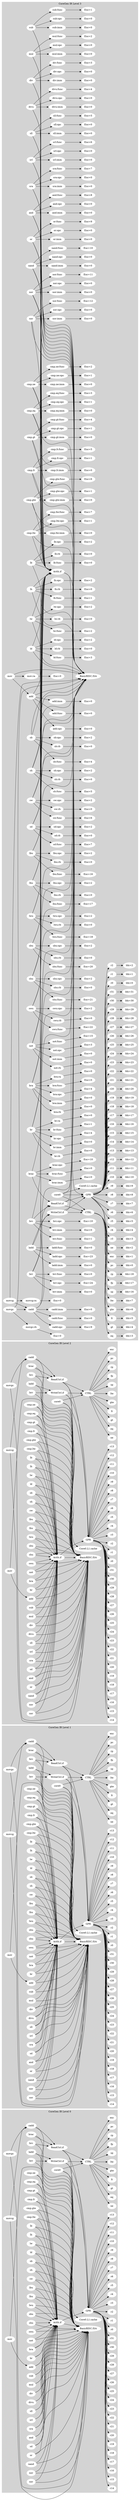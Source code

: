 #
# CoreGenBackend IR in DAG form
#
# Generate graph using " dot  -Tpng thisfile > thisfile.png"
#


digraph {
 rankdir=LR;
subgraph cluster_Level0 {
label="CoreGen IR Level 0";
style=filled;
color=lightgrey;
node [style=filled,color=white];
node00;
node00 [label="Core0.L1.cache"];
node01;
node01 [label="core0"];
node01-> node00;
node01-> node092;
node01-> node093;
node01-> node094;
node02;
node02 [label="add"];
node02-> node046;
node02-> node094;
node03;
node03 [label="sub"];
node03-> node046;
node03-> node094;
node04;
node04 [label="mul"];
node04-> node046;
node04-> node094;
node05;
node05 [label="div"];
node05-> node046;
node05-> node094;
node06;
node06 [label="divu"];
node06-> node046;
node06-> node094;
node07;
node07 [label="sll"];
node07-> node046;
node07-> node094;
node08;
node08 [label="srl"];
node08-> node046;
node08-> node094;
node09;
node09 [label="sra"];
node09-> node046;
node09-> node094;
node010;
node010 [label="and"];
node010-> node046;
node010-> node094;
node011;
node011 [label="or"];
node011-> node046;
node011-> node094;
node012;
node012 [label="nand"];
node012-> node046;
node012-> node094;
node013;
node013 [label="nor"];
node013-> node046;
node013-> node094;
node014;
node014 [label="xor"];
node014-> node046;
node014-> node094;
node015;
node015 [label="cmp.ne"];
node015-> node046;
node015-> node094;
node016;
node016 [label="cmp.eq"];
node016-> node046;
node016-> node094;
node017;
node017 [label="cmp.gt"];
node017-> node046;
node017-> node094;
node018;
node018 [label="cmp.lt"];
node018-> node046;
node018-> node094;
node019;
node019 [label="cmp.gte"];
node019-> node046;
node019-> node094;
node020;
node020 [label="cmp.lte"];
node020-> node046;
node020-> node094;
node021;
node021 [label="lb"];
node021-> node046;
node021-> node094;
node022;
node022 [label="lh"];
node022-> node046;
node022-> node094;
node023;
node023 [label="lw"];
node023-> node046;
node023-> node094;
node024;
node024 [label="ld"];
node024-> node046;
node024-> node094;
node025;
node025 [label="sb"];
node025-> node046;
node025-> node094;
node026;
node026 [label="sh"];
node026-> node046;
node026-> node094;
node027;
node027 [label="sw"];
node027-> node046;
node027-> node094;
node028;
node028 [label="sd"];
node028-> node046;
node028-> node094;
node029;
node029 [label="lbu"];
node029-> node046;
node029-> node094;
node030;
node030 [label="lhu"];
node030-> node046;
node030-> node094;
node031;
node031 [label="lwu"];
node031-> node046;
node031-> node094;
node032;
node032 [label="sbu"];
node032-> node046;
node032-> node094;
node033;
node033 [label="shu"];
node033-> node046;
node033-> node094;
node034;
node034 [label="swu"];
node034-> node046;
node034-> node094;
node035;
node035 [label="not"];
node035-> node046;
node035-> node094;
node036;
node036 [label="bra"];
node036-> node046;
node036-> node094;
node037;
node037 [label="br"];
node037-> node046;
node037-> node094;
node038;
node038 [label="cadd"];
node038-> node047;
node038-> node094;
node039;
node039 [label="brac"];
node039-> node047;
node039-> node094;
node040;
node040 [label="brc"];
node040-> node047;
node040-> node094;
node041;
node041 [label="ladd"];
node041-> node048;
node041-> node094;
node042;
node042 [label="brr"];
node042-> node048;
node042-> node094;
node043;
node043 [label="mov"];
node043-> node02;
node043-> node094;
node044;
node044 [label="movcg"];
node044-> node038;
node044-> node094;
node045;
node045 [label="movgc"];
node045-> node038;
node045-> node094;
node046;
node046 [label="Arith.if"];
node046-> node092;
node046-> node094;
node047;
node047 [label="ReadCtrl.if"];
node047-> node092;
node047-> node093;
node047-> node094;
node048;
node048 [label="WriteCtrl.if"];
node048-> node092;
node048-> node093;
node048-> node094;
node049;
node049 [label="r0"];
node050;
node050 [label="r1"];
node051;
node051 [label="r2"];
node052;
node052 [label="r3"];
node053;
node053 [label="r4"];
node054;
node054 [label="r5"];
node055;
node055 [label="r6"];
node056;
node056 [label="r7"];
node057;
node057 [label="r8"];
node058;
node058 [label="r9"];
node059;
node059 [label="r10"];
node060;
node060 [label="r11"];
node061;
node061 [label="r12"];
node062;
node062 [label="r13"];
node063;
node063 [label="r14"];
node064;
node064 [label="r15"];
node065;
node065 [label="r16"];
node066;
node066 [label="r17"];
node067;
node067 [label="r18"];
node068;
node068 [label="r19"];
node069;
node069 [label="r20"];
node070;
node070 [label="r21"];
node071;
node071 [label="r22"];
node072;
node072 [label="r23"];
node073;
node073 [label="r24"];
node074;
node074 [label="r25"];
node075;
node075 [label="r26"];
node076;
node076 [label="r27"];
node077;
node077 [label="r28"];
node078;
node078 [label="r29"];
node079;
node079 [label="r30"];
node080;
node080 [label="r31"];
node081;
node081 [label="pc"];
node082;
node082 [label="exc"];
node083;
node083 [label="ne"];
node084;
node084 [label="eq"];
node085;
node085 [label="gt"];
node086;
node086 [label="lt"];
node087;
node087 [label="gte"];
node088;
node088 [label="lte"];
node089;
node089 [label="sp"];
node090;
node090 [label="fp"];
node091;
node091 [label="rp"];
node092;
node092 [label="GPR"];
node092-> node049;
node092-> node050;
node092-> node051;
node092-> node052;
node092-> node053;
node092-> node054;
node092-> node055;
node092-> node056;
node092-> node057;
node092-> node058;
node092-> node059;
node092-> node060;
node092-> node061;
node092-> node062;
node092-> node063;
node092-> node064;
node092-> node065;
node092-> node066;
node092-> node067;
node092-> node068;
node092-> node069;
node092-> node070;
node092-> node071;
node092-> node072;
node092-> node073;
node092-> node074;
node092-> node075;
node092-> node076;
node092-> node077;
node092-> node078;
node092-> node079;
node092-> node080;
node093;
node093 [label="CTRL"];
node093-> node081;
node093-> node082;
node093-> node083;
node093-> node084;
node093-> node085;
node093-> node086;
node093-> node087;
node093-> node088;
node093-> node089;
node093-> node090;
node093-> node091;
node094;
node094 [label="BasicRISC.ISA"];
}
subgraph cluster_Level1 {
label="CoreGen IR Level 1";
style=filled;
color=lightgrey;
node [style=filled,color=white];
node10;
node10 [label="Core0.L1.cache"];
node11;
node11 [label="core0"];
node11-> node10;
node11-> node192;
node11-> node193;
node11-> node194;
node12;
node12 [label="add"];
node12-> node146;
node12-> node194;
node13;
node13 [label="sub"];
node13-> node146;
node13-> node194;
node14;
node14 [label="mul"];
node14-> node146;
node14-> node194;
node15;
node15 [label="div"];
node15-> node146;
node15-> node194;
node16;
node16 [label="divu"];
node16-> node146;
node16-> node194;
node17;
node17 [label="sll"];
node17-> node146;
node17-> node194;
node18;
node18 [label="srl"];
node18-> node146;
node18-> node194;
node19;
node19 [label="sra"];
node19-> node146;
node19-> node194;
node110;
node110 [label="and"];
node110-> node146;
node110-> node194;
node111;
node111 [label="or"];
node111-> node146;
node111-> node194;
node112;
node112 [label="nand"];
node112-> node146;
node112-> node194;
node113;
node113 [label="nor"];
node113-> node146;
node113-> node194;
node114;
node114 [label="xor"];
node114-> node146;
node114-> node194;
node115;
node115 [label="cmp.ne"];
node115-> node146;
node115-> node194;
node116;
node116 [label="cmp.eq"];
node116-> node146;
node116-> node194;
node117;
node117 [label="cmp.gt"];
node117-> node146;
node117-> node194;
node118;
node118 [label="cmp.lt"];
node118-> node146;
node118-> node194;
node119;
node119 [label="cmp.gte"];
node119-> node146;
node119-> node194;
node120;
node120 [label="cmp.lte"];
node120-> node146;
node120-> node194;
node121;
node121 [label="lb"];
node121-> node146;
node121-> node194;
node122;
node122 [label="lh"];
node122-> node146;
node122-> node194;
node123;
node123 [label="lw"];
node123-> node146;
node123-> node194;
node124;
node124 [label="ld"];
node124-> node146;
node124-> node194;
node125;
node125 [label="sb"];
node125-> node146;
node125-> node194;
node126;
node126 [label="sh"];
node126-> node146;
node126-> node194;
node127;
node127 [label="sw"];
node127-> node146;
node127-> node194;
node128;
node128 [label="sd"];
node128-> node146;
node128-> node194;
node129;
node129 [label="lbu"];
node129-> node146;
node129-> node194;
node130;
node130 [label="lhu"];
node130-> node146;
node130-> node194;
node131;
node131 [label="lwu"];
node131-> node146;
node131-> node194;
node132;
node132 [label="sbu"];
node132-> node146;
node132-> node194;
node133;
node133 [label="shu"];
node133-> node146;
node133-> node194;
node134;
node134 [label="swu"];
node134-> node146;
node134-> node194;
node135;
node135 [label="not"];
node135-> node146;
node135-> node194;
node136;
node136 [label="bra"];
node136-> node146;
node136-> node194;
node137;
node137 [label="br"];
node137-> node146;
node137-> node194;
node138;
node138 [label="cadd"];
node138-> node147;
node138-> node194;
node139;
node139 [label="brac"];
node139-> node147;
node139-> node194;
node140;
node140 [label="brc"];
node140-> node147;
node140-> node194;
node141;
node141 [label="ladd"];
node141-> node148;
node141-> node194;
node142;
node142 [label="brr"];
node142-> node148;
node142-> node194;
node143;
node143 [label="mov"];
node143-> node12;
node143-> node194;
node144;
node144 [label="movcg"];
node144-> node138;
node144-> node194;
node145;
node145 [label="movgc"];
node145-> node138;
node145-> node194;
node146;
node146 [label="Arith.if"];
node146-> node192;
node146-> node194;
node147;
node147 [label="ReadCtrl.if"];
node147-> node192;
node147-> node193;
node147-> node194;
node148;
node148 [label="WriteCtrl.if"];
node148-> node192;
node148-> node193;
node148-> node194;
node149;
node149 [label="r0"];
node150;
node150 [label="r1"];
node151;
node151 [label="r2"];
node152;
node152 [label="r3"];
node153;
node153 [label="r4"];
node154;
node154 [label="r5"];
node155;
node155 [label="r6"];
node156;
node156 [label="r7"];
node157;
node157 [label="r8"];
node158;
node158 [label="r9"];
node159;
node159 [label="r10"];
node160;
node160 [label="r11"];
node161;
node161 [label="r12"];
node162;
node162 [label="r13"];
node163;
node163 [label="r14"];
node164;
node164 [label="r15"];
node165;
node165 [label="r16"];
node166;
node166 [label="r17"];
node167;
node167 [label="r18"];
node168;
node168 [label="r19"];
node169;
node169 [label="r20"];
node170;
node170 [label="r21"];
node171;
node171 [label="r22"];
node172;
node172 [label="r23"];
node173;
node173 [label="r24"];
node174;
node174 [label="r25"];
node175;
node175 [label="r26"];
node176;
node176 [label="r27"];
node177;
node177 [label="r28"];
node178;
node178 [label="r29"];
node179;
node179 [label="r30"];
node180;
node180 [label="r31"];
node181;
node181 [label="pc"];
node182;
node182 [label="exc"];
node183;
node183 [label="ne"];
node184;
node184 [label="eq"];
node185;
node185 [label="gt"];
node186;
node186 [label="lt"];
node187;
node187 [label="gte"];
node188;
node188 [label="lte"];
node189;
node189 [label="sp"];
node190;
node190 [label="fp"];
node191;
node191 [label="rp"];
node192;
node192 [label="GPR"];
node192-> node149;
node192-> node150;
node192-> node151;
node192-> node152;
node192-> node153;
node192-> node154;
node192-> node155;
node192-> node156;
node192-> node157;
node192-> node158;
node192-> node159;
node192-> node160;
node192-> node161;
node192-> node162;
node192-> node163;
node192-> node164;
node192-> node165;
node192-> node166;
node192-> node167;
node192-> node168;
node192-> node169;
node192-> node170;
node192-> node171;
node192-> node172;
node192-> node173;
node192-> node174;
node192-> node175;
node192-> node176;
node192-> node177;
node192-> node178;
node192-> node179;
node192-> node180;
node193;
node193 [label="CTRL"];
node193-> node181;
node193-> node182;
node193-> node183;
node193-> node184;
node193-> node185;
node193-> node186;
node193-> node187;
node193-> node188;
node193-> node189;
node193-> node190;
node193-> node191;
node194;
node194 [label="BasicRISC.ISA"];
}
subgraph cluster_Level2 {
label="CoreGen IR Level 2";
style=filled;
color=lightgrey;
node [style=filled,color=white];
node20;
node20 [label="Core0.L1.cache"];
node21;
node21 [label="core0"];
node21-> node20;
node21-> node292;
node21-> node293;
node21-> node294;
node22;
node22 [label="add"];
node22-> node246;
node22-> node294;
node23;
node23 [label="sub"];
node23-> node246;
node23-> node294;
node24;
node24 [label="mul"];
node24-> node246;
node24-> node294;
node25;
node25 [label="div"];
node25-> node246;
node25-> node294;
node26;
node26 [label="divu"];
node26-> node246;
node26-> node294;
node27;
node27 [label="sll"];
node27-> node246;
node27-> node294;
node28;
node28 [label="srl"];
node28-> node246;
node28-> node294;
node29;
node29 [label="sra"];
node29-> node246;
node29-> node294;
node210;
node210 [label="and"];
node210-> node246;
node210-> node294;
node211;
node211 [label="or"];
node211-> node246;
node211-> node294;
node212;
node212 [label="nand"];
node212-> node246;
node212-> node294;
node213;
node213 [label="nor"];
node213-> node246;
node213-> node294;
node214;
node214 [label="xor"];
node214-> node246;
node214-> node294;
node215;
node215 [label="cmp.ne"];
node215-> node246;
node215-> node294;
node216;
node216 [label="cmp.eq"];
node216-> node246;
node216-> node294;
node217;
node217 [label="cmp.gt"];
node217-> node246;
node217-> node294;
node218;
node218 [label="cmp.lt"];
node218-> node246;
node218-> node294;
node219;
node219 [label="cmp.gte"];
node219-> node246;
node219-> node294;
node220;
node220 [label="cmp.lte"];
node220-> node246;
node220-> node294;
node221;
node221 [label="lb"];
node221-> node246;
node221-> node294;
node222;
node222 [label="lh"];
node222-> node246;
node222-> node294;
node223;
node223 [label="lw"];
node223-> node246;
node223-> node294;
node224;
node224 [label="ld"];
node224-> node246;
node224-> node294;
node225;
node225 [label="sb"];
node225-> node246;
node225-> node294;
node226;
node226 [label="sh"];
node226-> node246;
node226-> node294;
node227;
node227 [label="sw"];
node227-> node246;
node227-> node294;
node228;
node228 [label="sd"];
node228-> node246;
node228-> node294;
node229;
node229 [label="lbu"];
node229-> node246;
node229-> node294;
node230;
node230 [label="lhu"];
node230-> node246;
node230-> node294;
node231;
node231 [label="lwu"];
node231-> node246;
node231-> node294;
node232;
node232 [label="sbu"];
node232-> node246;
node232-> node294;
node233;
node233 [label="shu"];
node233-> node246;
node233-> node294;
node234;
node234 [label="swu"];
node234-> node246;
node234-> node294;
node235;
node235 [label="not"];
node235-> node246;
node235-> node294;
node236;
node236 [label="bra"];
node236-> node246;
node236-> node294;
node237;
node237 [label="br"];
node237-> node246;
node237-> node294;
node238;
node238 [label="cadd"];
node238-> node247;
node238-> node294;
node239;
node239 [label="brac"];
node239-> node247;
node239-> node294;
node240;
node240 [label="brc"];
node240-> node247;
node240-> node294;
node241;
node241 [label="ladd"];
node241-> node248;
node241-> node294;
node242;
node242 [label="brr"];
node242-> node248;
node242-> node294;
node243;
node243 [label="mov"];
node243-> node22;
node243-> node294;
node244;
node244 [label="movcg"];
node244-> node238;
node244-> node294;
node245;
node245 [label="movgc"];
node245-> node238;
node245-> node294;
node246;
node246 [label="Arith.if"];
node246-> node292;
node246-> node294;
node247;
node247 [label="ReadCtrl.if"];
node247-> node292;
node247-> node293;
node247-> node294;
node248;
node248 [label="WriteCtrl.if"];
node248-> node292;
node248-> node293;
node248-> node294;
node249;
node249 [label="r0"];
node250;
node250 [label="r1"];
node251;
node251 [label="r2"];
node252;
node252 [label="r3"];
node253;
node253 [label="r4"];
node254;
node254 [label="r5"];
node255;
node255 [label="r6"];
node256;
node256 [label="r7"];
node257;
node257 [label="r8"];
node258;
node258 [label="r9"];
node259;
node259 [label="r10"];
node260;
node260 [label="r11"];
node261;
node261 [label="r12"];
node262;
node262 [label="r13"];
node263;
node263 [label="r14"];
node264;
node264 [label="r15"];
node265;
node265 [label="r16"];
node266;
node266 [label="r17"];
node267;
node267 [label="r18"];
node268;
node268 [label="r19"];
node269;
node269 [label="r20"];
node270;
node270 [label="r21"];
node271;
node271 [label="r22"];
node272;
node272 [label="r23"];
node273;
node273 [label="r24"];
node274;
node274 [label="r25"];
node275;
node275 [label="r26"];
node276;
node276 [label="r27"];
node277;
node277 [label="r28"];
node278;
node278 [label="r29"];
node279;
node279 [label="r30"];
node280;
node280 [label="r31"];
node281;
node281 [label="pc"];
node282;
node282 [label="exc"];
node283;
node283 [label="ne"];
node284;
node284 [label="eq"];
node285;
node285 [label="gt"];
node286;
node286 [label="lt"];
node287;
node287 [label="gte"];
node288;
node288 [label="lte"];
node289;
node289 [label="sp"];
node290;
node290 [label="fp"];
node291;
node291 [label="rp"];
node292;
node292 [label="GPR"];
node292-> node249;
node292-> node250;
node292-> node251;
node292-> node252;
node292-> node253;
node292-> node254;
node292-> node255;
node292-> node256;
node292-> node257;
node292-> node258;
node292-> node259;
node292-> node260;
node292-> node261;
node292-> node262;
node292-> node263;
node292-> node264;
node292-> node265;
node292-> node266;
node292-> node267;
node292-> node268;
node292-> node269;
node292-> node270;
node292-> node271;
node292-> node272;
node292-> node273;
node292-> node274;
node292-> node275;
node292-> node276;
node292-> node277;
node292-> node278;
node292-> node279;
node292-> node280;
node293;
node293 [label="CTRL"];
node293-> node281;
node293-> node282;
node293-> node283;
node293-> node284;
node293-> node285;
node293-> node286;
node293-> node287;
node293-> node288;
node293-> node289;
node293-> node290;
node293-> node291;
node294;
node294 [label="BasicRISC.ISA"];
}
subgraph cluster_Level3 {
label="CoreGen IR Level 3";
style=filled;
color=lightgrey;
node [style=filled,color=white];
node30;
node30 [label="Core0.L1.cache"];
node31;
node31 [label="core0"];
node31-> node30;
node31-> node392;
node31-> node393;
node31-> node394;
node32;
node32 [label="add"];
node32-> node346;
node32-> node394;
node32-> node395;
node32-> node396;
node32-> node397;
node33;
node33 [label="sub"];
node33-> node346;
node33-> node394;
node33-> node398;
node33-> node399;
node33-> node3100;
node34;
node34 [label="mul"];
node34-> node346;
node34-> node394;
node34-> node3101;
node34-> node3102;
node34-> node3103;
node35;
node35 [label="div"];
node35-> node346;
node35-> node394;
node35-> node3104;
node35-> node3105;
node35-> node3106;
node36;
node36 [label="divu"];
node36-> node346;
node36-> node394;
node36-> node3107;
node36-> node3108;
node36-> node3109;
node37;
node37 [label="sll"];
node37-> node346;
node37-> node394;
node37-> node3110;
node37-> node3111;
node37-> node3112;
node38;
node38 [label="srl"];
node38-> node346;
node38-> node394;
node38-> node3113;
node38-> node3114;
node38-> node3115;
node39;
node39 [label="sra"];
node39-> node346;
node39-> node394;
node39-> node3116;
node39-> node3117;
node39-> node3118;
node310;
node310 [label="and"];
node310-> node346;
node310-> node394;
node310-> node3119;
node310-> node3120;
node310-> node3121;
node311;
node311 [label="or"];
node311-> node346;
node311-> node394;
node311-> node3122;
node311-> node3123;
node311-> node3124;
node312;
node312 [label="nand"];
node312-> node346;
node312-> node394;
node312-> node3125;
node312-> node3126;
node312-> node3127;
node313;
node313 [label="nor"];
node313-> node346;
node313-> node394;
node313-> node3128;
node313-> node3129;
node313-> node3130;
node314;
node314 [label="xor"];
node314-> node346;
node314-> node394;
node314-> node3131;
node314-> node3132;
node314-> node3133;
node315;
node315 [label="cmp.ne"];
node315-> node346;
node315-> node394;
node315-> node3134;
node315-> node3135;
node315-> node3136;
node316;
node316 [label="cmp.eq"];
node316-> node346;
node316-> node394;
node316-> node3137;
node316-> node3138;
node316-> node3139;
node317;
node317 [label="cmp.gt"];
node317-> node346;
node317-> node394;
node317-> node3140;
node317-> node3141;
node317-> node3142;
node318;
node318 [label="cmp.lt"];
node318-> node346;
node318-> node394;
node318-> node3143;
node318-> node3144;
node318-> node3145;
node319;
node319 [label="cmp.gte"];
node319-> node346;
node319-> node394;
node319-> node3146;
node319-> node3147;
node319-> node3148;
node320;
node320 [label="cmp.lte"];
node320-> node346;
node320-> node394;
node320-> node3149;
node320-> node3150;
node320-> node3151;
node321;
node321 [label="lb"];
node321-> node346;
node321-> node394;
node321-> node3152;
node321-> node3153;
node321-> node3154;
node322;
node322 [label="lh"];
node322-> node346;
node322-> node394;
node322-> node3155;
node322-> node3156;
node322-> node3157;
node323;
node323 [label="lw"];
node323-> node346;
node323-> node394;
node323-> node3158;
node323-> node3159;
node323-> node3160;
node324;
node324 [label="ld"];
node324-> node346;
node324-> node394;
node324-> node3161;
node324-> node3162;
node324-> node3163;
node325;
node325 [label="sb"];
node325-> node346;
node325-> node394;
node325-> node3164;
node325-> node3165;
node325-> node3166;
node326;
node326 [label="sh"];
node326-> node346;
node326-> node394;
node326-> node3167;
node326-> node3168;
node326-> node3169;
node327;
node327 [label="sw"];
node327-> node346;
node327-> node394;
node327-> node3170;
node327-> node3171;
node327-> node3172;
node328;
node328 [label="sd"];
node328-> node346;
node328-> node394;
node328-> node3173;
node328-> node3174;
node328-> node3175;
node329;
node329 [label="lbu"];
node329-> node346;
node329-> node394;
node329-> node3176;
node329-> node3177;
node329-> node3178;
node330;
node330 [label="lhu"];
node330-> node346;
node330-> node394;
node330-> node3179;
node330-> node3180;
node330-> node3181;
node331;
node331 [label="lwu"];
node331-> node346;
node331-> node394;
node331-> node3182;
node331-> node3183;
node331-> node3184;
node332;
node332 [label="sbu"];
node332-> node346;
node332-> node394;
node332-> node3185;
node332-> node3186;
node332-> node3187;
node333;
node333 [label="shu"];
node333-> node346;
node333-> node394;
node333-> node3188;
node333-> node3189;
node333-> node3190;
node334;
node334 [label="swu"];
node334-> node346;
node334-> node394;
node334-> node3191;
node334-> node3192;
node334-> node3193;
node335;
node335 [label="not"];
node335-> node346;
node335-> node394;
node335-> node3194;
node335-> node3195;
node335-> node3196;
node335-> node3197;
node336;
node336 [label="bra"];
node336-> node346;
node336-> node394;
node336-> node3198;
node336-> node3199;
node336-> node3200;
node336-> node3201;
node336-> node3202;
node337;
node337 [label="br"];
node337-> node346;
node337-> node394;
node337-> node3203;
node337-> node3204;
node337-> node3205;
node337-> node3206;
node337-> node3207;
node338;
node338 [label="cadd"];
node338-> node347;
node338-> node394;
node338-> node3208;
node338-> node3209;
node338-> node3210;
node339;
node339 [label="brac"];
node339-> node347;
node339-> node394;
node339-> node3211;
node339-> node3212;
node339-> node3213;
node340;
node340 [label="brc"];
node340-> node347;
node340-> node394;
node340-> node3214;
node340-> node3215;
node340-> node3216;
node341;
node341 [label="ladd"];
node341-> node348;
node341-> node394;
node341-> node3217;
node341-> node3218;
node341-> node3219;
node342;
node342 [label="brr"];
node342-> node348;
node342-> node394;
node342-> node3220;
node342-> node3221;
node342-> node3222;
node343;
node343 [label="mov"];
node343-> node32;
node343-> node394;
node343-> node3223;
node344;
node344 [label="movcg"];
node344-> node338;
node344-> node394;
node344-> node3224;
node345;
node345 [label="movgc"];
node345-> node338;
node345-> node394;
node345-> node3225;
node346;
node346 [label="Arith.if"];
node346-> node392;
node346-> node394;
node347;
node347 [label="ReadCtrl.if"];
node347-> node392;
node347-> node393;
node347-> node394;
node348;
node348 [label="WriteCtrl.if"];
node348-> node392;
node348-> node393;
node348-> node394;
node349;
node349 [label="r0"];
node349Idx;
node349Idx [label="Idx=0"];
node349-> node349Idx;
node350;
node350 [label="r1"];
node350Idx;
node350Idx [label="Idx=1"];
node350-> node350Idx;
node351;
node351 [label="r2"];
node351Idx;
node351Idx [label="Idx=2"];
node351-> node351Idx;
node352;
node352 [label="r3"];
node352Idx;
node352Idx [label="Idx=3"];
node352-> node352Idx;
node353;
node353 [label="r4"];
node353Idx;
node353Idx [label="Idx=4"];
node353-> node353Idx;
node354;
node354 [label="r5"];
node354Idx;
node354Idx [label="Idx=5"];
node354-> node354Idx;
node355;
node355 [label="r6"];
node355Idx;
node355Idx [label="Idx=6"];
node355-> node355Idx;
node356;
node356 [label="r7"];
node356Idx;
node356Idx [label="Idx=7"];
node356-> node356Idx;
node357;
node357 [label="r8"];
node357Idx;
node357Idx [label="Idx=8"];
node357-> node357Idx;
node358;
node358 [label="r9"];
node358Idx;
node358Idx [label="Idx=9"];
node358-> node358Idx;
node359;
node359 [label="r10"];
node359Idx;
node359Idx [label="Idx=10"];
node359-> node359Idx;
node360;
node360 [label="r11"];
node360Idx;
node360Idx [label="Idx=11"];
node360-> node360Idx;
node361;
node361 [label="r12"];
node361Idx;
node361Idx [label="Idx=12"];
node361-> node361Idx;
node362;
node362 [label="r13"];
node362Idx;
node362Idx [label="Idx=13"];
node362-> node362Idx;
node363;
node363 [label="r14"];
node363Idx;
node363Idx [label="Idx=14"];
node363-> node363Idx;
node364;
node364 [label="r15"];
node364Idx;
node364Idx [label="Idx=15"];
node364-> node364Idx;
node365;
node365 [label="r16"];
node365Idx;
node365Idx [label="Idx=16"];
node365-> node365Idx;
node366;
node366 [label="r17"];
node366Idx;
node366Idx [label="Idx=17"];
node366-> node366Idx;
node367;
node367 [label="r18"];
node367Idx;
node367Idx [label="Idx=18"];
node367-> node367Idx;
node368;
node368 [label="r19"];
node368Idx;
node368Idx [label="Idx=19"];
node368-> node368Idx;
node369;
node369 [label="r20"];
node369Idx;
node369Idx [label="Idx=20"];
node369-> node369Idx;
node370;
node370 [label="r21"];
node370Idx;
node370Idx [label="Idx=21"];
node370-> node370Idx;
node371;
node371 [label="r22"];
node371Idx;
node371Idx [label="Idx=22"];
node371-> node371Idx;
node372;
node372 [label="r23"];
node372Idx;
node372Idx [label="Idx=23"];
node372-> node372Idx;
node373;
node373 [label="r24"];
node373Idx;
node373Idx [label="Idx=24"];
node373-> node373Idx;
node374;
node374 [label="r25"];
node374Idx;
node374Idx [label="Idx=25"];
node374-> node374Idx;
node375;
node375 [label="r26"];
node375Idx;
node375Idx [label="Idx=26"];
node375-> node375Idx;
node376;
node376 [label="r27"];
node376Idx;
node376Idx [label="Idx=27"];
node376-> node376Idx;
node377;
node377 [label="r28"];
node377Idx;
node377Idx [label="Idx=28"];
node377-> node377Idx;
node378;
node378 [label="r29"];
node378Idx;
node378Idx [label="Idx=29"];
node378-> node378Idx;
node379;
node379 [label="r30"];
node379Idx;
node379Idx [label="Idx=30"];
node379-> node379Idx;
node380;
node380 [label="r31"];
node380Idx;
node380Idx [label="Idx=31"];
node380-> node380Idx;
node381;
node381 [label="pc"];
node381Idx;
node381Idx [label="Idx=0"];
node381-> node381Idx;
node382;
node382 [label="exc"];
node382Idx;
node382Idx [label="Idx=1"];
node382-> node382Idx;
node383;
node383 [label="ne"];
node383Idx;
node383Idx [label="Idx=2"];
node383-> node383Idx;
node384;
node384 [label="eq"];
node384Idx;
node384Idx [label="Idx=3"];
node384-> node384Idx;
node385;
node385 [label="gt"];
node385Idx;
node385Idx [label="Idx=4"];
node385-> node385Idx;
node386;
node386 [label="lt"];
node386Idx;
node386Idx [label="Idx=5"];
node386-> node386Idx;
node387;
node387 [label="gte"];
node387Idx;
node387Idx [label="Idx=6"];
node387-> node387Idx;
node388;
node388 [label="lte"];
node388Idx;
node388Idx [label="Idx=7"];
node388-> node388Idx;
node389;
node389 [label="sp"];
node389Idx;
node389Idx [label="Idx=16"];
node389-> node389Idx;
node390;
node390 [label="fp"];
node390Idx;
node390Idx [label="Idx=17"];
node390-> node390Idx;
node391;
node391 [label="rp"];
node391Idx;
node391Idx [label="Idx=18"];
node391-> node391Idx;
node392;
node392 [label="GPR"];
node392-> node349;
node392-> node350;
node392-> node351;
node392-> node352;
node392-> node353;
node392-> node354;
node392-> node355;
node392-> node356;
node392-> node357;
node392-> node358;
node392-> node359;
node392-> node360;
node392-> node361;
node392-> node362;
node392-> node363;
node392-> node364;
node392-> node365;
node392-> node366;
node392-> node367;
node392-> node368;
node392-> node369;
node392-> node370;
node392-> node371;
node392-> node372;
node392-> node373;
node392-> node374;
node392-> node375;
node392-> node376;
node392-> node377;
node392-> node378;
node392-> node379;
node392-> node380;
node393;
node393 [label="CTRL"];
node393-> node381;
node393-> node382;
node393-> node383;
node393-> node384;
node393-> node385;
node393-> node386;
node393-> node387;
node393-> node388;
node393-> node389;
node393-> node390;
node393-> node391;
node394;
node394 [label="BasicRISC.ISA"];
node395;
node395 [label="add:opc"];
node395Enc;
node395Enc [label="Enc=0"];
node395-> node395Enc;
node396;
node396 [label="add:func"];
node396Enc;
node396Enc [label="Enc=0"];
node396-> node396Enc;
node397;
node397 [label="add:imm"];
node397Enc;
node397Enc [label="Enc=0"];
node397-> node397Enc;
node398;
node398 [label="sub:opc"];
node398Enc;
node398Enc [label="Enc=0"];
node398-> node398Enc;
node399;
node399 [label="sub:func"];
node399Enc;
node399Enc [label="Enc=1"];
node399-> node399Enc;
node3100;
node3100 [label="sub:imm"];
node3100Enc;
node3100Enc [label="Enc=0"];
node3100-> node3100Enc;
node3101;
node3101 [label="mul:opc"];
node3101Enc;
node3101Enc [label="Enc=0"];
node3101-> node3101Enc;
node3102;
node3102 [label="mul:func"];
node3102Enc;
node3102Enc [label="Enc=2"];
node3102-> node3102Enc;
node3103;
node3103 [label="mul:imm"];
node3103Enc;
node3103Enc [label="Enc=0"];
node3103-> node3103Enc;
node3104;
node3104 [label="div:opc"];
node3104Enc;
node3104Enc [label="Enc=0"];
node3104-> node3104Enc;
node3105;
node3105 [label="div:func"];
node3105Enc;
node3105Enc [label="Enc=3"];
node3105-> node3105Enc;
node3106;
node3106 [label="div:imm"];
node3106Enc;
node3106Enc [label="Enc=0"];
node3106-> node3106Enc;
node3107;
node3107 [label="divu:opc"];
node3107Enc;
node3107Enc [label="Enc=0"];
node3107-> node3107Enc;
node3108;
node3108 [label="divu:func"];
node3108Enc;
node3108Enc [label="Enc=4"];
node3108-> node3108Enc;
node3109;
node3109 [label="divu:imm"];
node3109Enc;
node3109Enc [label="Enc=0"];
node3109-> node3109Enc;
node3110;
node3110 [label="sll:opc"];
node3110Enc;
node3110Enc [label="Enc=0"];
node3110-> node3110Enc;
node3111;
node3111 [label="sll:func"];
node3111Enc;
node3111Enc [label="Enc=5"];
node3111-> node3111Enc;
node3112;
node3112 [label="sll:imm"];
node3112Enc;
node3112Enc [label="Enc=0"];
node3112-> node3112Enc;
node3113;
node3113 [label="srl:opc"];
node3113Enc;
node3113Enc [label="Enc=0"];
node3113-> node3113Enc;
node3114;
node3114 [label="srl:func"];
node3114Enc;
node3114Enc [label="Enc=6"];
node3114-> node3114Enc;
node3115;
node3115 [label="srl:imm"];
node3115Enc;
node3115Enc [label="Enc=0"];
node3115-> node3115Enc;
node3116;
node3116 [label="sra:opc"];
node3116Enc;
node3116Enc [label="Enc=0"];
node3116-> node3116Enc;
node3117;
node3117 [label="sra:func"];
node3117Enc;
node3117Enc [label="Enc=7"];
node3117-> node3117Enc;
node3118;
node3118 [label="sra:imm"];
node3118Enc;
node3118Enc [label="Enc=0"];
node3118-> node3118Enc;
node3119;
node3119 [label="and:opc"];
node3119Enc;
node3119Enc [label="Enc=0"];
node3119-> node3119Enc;
node3120;
node3120 [label="and:func"];
node3120Enc;
node3120Enc [label="Enc=8"];
node3120-> node3120Enc;
node3121;
node3121 [label="and:imm"];
node3121Enc;
node3121Enc [label="Enc=0"];
node3121-> node3121Enc;
node3122;
node3122 [label="or:opc"];
node3122Enc;
node3122Enc [label="Enc=0"];
node3122-> node3122Enc;
node3123;
node3123 [label="or:func"];
node3123Enc;
node3123Enc [label="Enc=9"];
node3123-> node3123Enc;
node3124;
node3124 [label="or:imm"];
node3124Enc;
node3124Enc [label="Enc=0"];
node3124-> node3124Enc;
node3125;
node3125 [label="nand:opc"];
node3125Enc;
node3125Enc [label="Enc=0"];
node3125-> node3125Enc;
node3126;
node3126 [label="nand:func"];
node3126Enc;
node3126Enc [label="Enc=10"];
node3126-> node3126Enc;
node3127;
node3127 [label="nand:imm"];
node3127Enc;
node3127Enc [label="Enc=0"];
node3127-> node3127Enc;
node3128;
node3128 [label="nor:opc"];
node3128Enc;
node3128Enc [label="Enc=0"];
node3128-> node3128Enc;
node3129;
node3129 [label="nor:func"];
node3129Enc;
node3129Enc [label="Enc=11"];
node3129-> node3129Enc;
node3130;
node3130 [label="nor:imm"];
node3130Enc;
node3130Enc [label="Enc=0"];
node3130-> node3130Enc;
node3131;
node3131 [label="xor:opc"];
node3131Enc;
node3131Enc [label="Enc=0"];
node3131-> node3131Enc;
node3132;
node3132 [label="xor:func"];
node3132Enc;
node3132Enc [label="Enc=12"];
node3132-> node3132Enc;
node3133;
node3133 [label="xor:imm"];
node3133Enc;
node3133Enc [label="Enc=0"];
node3133-> node3133Enc;
node3134;
node3134 [label="cmp.ne:opc"];
node3134Enc;
node3134Enc [label="Enc=1"];
node3134-> node3134Enc;
node3135;
node3135 [label="cmp.ne:func"];
node3135Enc;
node3135Enc [label="Enc=2"];
node3135-> node3135Enc;
node3136;
node3136 [label="cmp.ne:imm"];
node3136Enc;
node3136Enc [label="Enc=0"];
node3136-> node3136Enc;
node3137;
node3137 [label="cmp.eq:opc"];
node3137Enc;
node3137Enc [label="Enc=1"];
node3137-> node3137Enc;
node3138;
node3138 [label="cmp.eq:func"];
node3138Enc;
node3138Enc [label="Enc=3"];
node3138-> node3138Enc;
node3139;
node3139 [label="cmp.eq:imm"];
node3139Enc;
node3139Enc [label="Enc=0"];
node3139-> node3139Enc;
node3140;
node3140 [label="cmp.gt:opc"];
node3140Enc;
node3140Enc [label="Enc=1"];
node3140-> node3140Enc;
node3141;
node3141 [label="cmp.gt:func"];
node3141Enc;
node3141Enc [label="Enc=4"];
node3141-> node3141Enc;
node3142;
node3142 [label="cmp.gt:imm"];
node3142Enc;
node3142Enc [label="Enc=0"];
node3142-> node3142Enc;
node3143;
node3143 [label="cmp.lt:opc"];
node3143Enc;
node3143Enc [label="Enc=1"];
node3143-> node3143Enc;
node3144;
node3144 [label="cmp.lt:func"];
node3144Enc;
node3144Enc [label="Enc=5"];
node3144-> node3144Enc;
node3145;
node3145 [label="cmp.lt:imm"];
node3145Enc;
node3145Enc [label="Enc=0"];
node3145-> node3145Enc;
node3146;
node3146 [label="cmp.gte:opc"];
node3146Enc;
node3146Enc [label="Enc=1"];
node3146-> node3146Enc;
node3147;
node3147 [label="cmp.gte:func"];
node3147Enc;
node3147Enc [label="Enc=6"];
node3147-> node3147Enc;
node3148;
node3148 [label="cmp.gte:imm"];
node3148Enc;
node3148Enc [label="Enc=0"];
node3148-> node3148Enc;
node3149;
node3149 [label="cmp.lte:opc"];
node3149Enc;
node3149Enc [label="Enc=1"];
node3149-> node3149Enc;
node3150;
node3150 [label="cmp.lte:func"];
node3150Enc;
node3150Enc [label="Enc=7"];
node3150-> node3150Enc;
node3151;
node3151 [label="cmp.lte:imm"];
node3151Enc;
node3151Enc [label="Enc=0"];
node3151-> node3151Enc;
node3152;
node3152 [label="lb:opc"];
node3152Enc;
node3152Enc [label="Enc=2"];
node3152-> node3152Enc;
node3153;
node3153 [label="lb:func"];
node3153Enc;
node3153Enc [label="Enc=0"];
node3153-> node3153Enc;
node3154;
node3154 [label="lb:rb"];
node3154Enc;
node3154Enc [label="Enc=0"];
node3154-> node3154Enc;
node3155;
node3155 [label="lh:opc"];
node3155Enc;
node3155Enc [label="Enc=2"];
node3155-> node3155Enc;
node3156;
node3156 [label="lh:func"];
node3156Enc;
node3156Enc [label="Enc=1"];
node3156-> node3156Enc;
node3157;
node3157 [label="lh:rb"];
node3157Enc;
node3157Enc [label="Enc=0"];
node3157-> node3157Enc;
node3158;
node3158 [label="lw:opc"];
node3158Enc;
node3158Enc [label="Enc=2"];
node3158-> node3158Enc;
node3159;
node3159 [label="lw:func"];
node3159Enc;
node3159Enc [label="Enc=2"];
node3159-> node3159Enc;
node3160;
node3160 [label="lw:rb"];
node3160Enc;
node3160Enc [label="Enc=0"];
node3160-> node3160Enc;
node3161;
node3161 [label="ld:opc"];
node3161Enc;
node3161Enc [label="Enc=2"];
node3161-> node3161Enc;
node3162;
node3162 [label="ld:func"];
node3162Enc;
node3162Enc [label="Enc=3"];
node3162-> node3162Enc;
node3163;
node3163 [label="ld:rb"];
node3163Enc;
node3163Enc [label="Enc=0"];
node3163-> node3163Enc;
node3164;
node3164 [label="sb:opc"];
node3164Enc;
node3164Enc [label="Enc=2"];
node3164-> node3164Enc;
node3165;
node3165 [label="sb:func"];
node3165Enc;
node3165Enc [label="Enc=4"];
node3165-> node3165Enc;
node3166;
node3166 [label="sb:rb"];
node3166Enc;
node3166Enc [label="Enc=0"];
node3166-> node3166Enc;
node3167;
node3167 [label="sh:opc"];
node3167Enc;
node3167Enc [label="Enc=2"];
node3167-> node3167Enc;
node3168;
node3168 [label="sh:func"];
node3168Enc;
node3168Enc [label="Enc=5"];
node3168-> node3168Enc;
node3169;
node3169 [label="sh:rb"];
node3169Enc;
node3169Enc [label="Enc=0"];
node3169-> node3169Enc;
node3170;
node3170 [label="sw:opc"];
node3170Enc;
node3170Enc [label="Enc=2"];
node3170-> node3170Enc;
node3171;
node3171 [label="sw:func"];
node3171Enc;
node3171Enc [label="Enc=6"];
node3171-> node3171Enc;
node3172;
node3172 [label="sw:rb"];
node3172Enc;
node3172Enc [label="Enc=0"];
node3172-> node3172Enc;
node3173;
node3173 [label="sd:opc"];
node3173Enc;
node3173Enc [label="Enc=2"];
node3173-> node3173Enc;
node3174;
node3174 [label="sd:func"];
node3174Enc;
node3174Enc [label="Enc=7"];
node3174-> node3174Enc;
node3175;
node3175 [label="sd:rb"];
node3175Enc;
node3175Enc [label="Enc=0"];
node3175-> node3175Enc;
node3176;
node3176 [label="lbu:opc"];
node3176Enc;
node3176Enc [label="Enc=2"];
node3176-> node3176Enc;
node3177;
node3177 [label="lbu:func"];
node3177Enc;
node3177Enc [label="Enc=16"];
node3177-> node3177Enc;
node3178;
node3178 [label="lbu:rb"];
node3178Enc;
node3178Enc [label="Enc=0"];
node3178-> node3178Enc;
node3179;
node3179 [label="lhu:opc"];
node3179Enc;
node3179Enc [label="Enc=2"];
node3179-> node3179Enc;
node3180;
node3180 [label="lhu:func"];
node3180Enc;
node3180Enc [label="Enc=17"];
node3180-> node3180Enc;
node3181;
node3181 [label="lhu:rb"];
node3181Enc;
node3181Enc [label="Enc=0"];
node3181-> node3181Enc;
node3182;
node3182 [label="lwu:opc"];
node3182Enc;
node3182Enc [label="Enc=2"];
node3182-> node3182Enc;
node3183;
node3183 [label="lwu:func"];
node3183Enc;
node3183Enc [label="Enc=18"];
node3183-> node3183Enc;
node3184;
node3184 [label="lwu:rb"];
node3184Enc;
node3184Enc [label="Enc=0"];
node3184-> node3184Enc;
node3185;
node3185 [label="sbu:opc"];
node3185Enc;
node3185Enc [label="Enc=2"];
node3185-> node3185Enc;
node3186;
node3186 [label="sbu:func"];
node3186Enc;
node3186Enc [label="Enc=20"];
node3186-> node3186Enc;
node3187;
node3187 [label="sbu:rb"];
node3187Enc;
node3187Enc [label="Enc=0"];
node3187-> node3187Enc;
node3188;
node3188 [label="shu:opc"];
node3188Enc;
node3188Enc [label="Enc=2"];
node3188-> node3188Enc;
node3189;
node3189 [label="shu:func"];
node3189Enc;
node3189Enc [label="Enc=21"];
node3189-> node3189Enc;
node3190;
node3190 [label="shu:rb"];
node3190Enc;
node3190Enc [label="Enc=0"];
node3190-> node3190Enc;
node3191;
node3191 [label="swu:opc"];
node3191Enc;
node3191Enc [label="Enc=2"];
node3191-> node3191Enc;
node3192;
node3192 [label="swu:func"];
node3192Enc;
node3192Enc [label="Enc=22"];
node3192-> node3192Enc;
node3193;
node3193 [label="swu:rb"];
node3193Enc;
node3193Enc [label="Enc=0"];
node3193-> node3193Enc;
node3194;
node3194 [label="not:opc"];
node3194Enc;
node3194Enc [label="Enc=3"];
node3194-> node3194Enc;
node3195;
node3195 [label="not:func"];
node3195Enc;
node3195Enc [label="Enc=15"];
node3195-> node3195Enc;
node3196;
node3196 [label="not:rb"];
node3196Enc;
node3196Enc [label="Enc=0"];
node3196-> node3196Enc;
node3197;
node3197 [label="not:imm"];
node3197Enc;
node3197Enc [label="Enc=0"];
node3197-> node3197Enc;
node3198;
node3198 [label="bra:opc"];
node3198Enc;
node3198Enc [label="Enc=4"];
node3198-> node3198Enc;
node3199;
node3199 [label="bra:func"];
node3199Enc;
node3199Enc [label="Enc=0"];
node3199-> node3199Enc;
node3200;
node3200 [label="bra:ra"];
node3200Enc;
node3200Enc [label="Enc=0"];
node3200-> node3200Enc;
node3201;
node3201 [label="bra:rb"];
node3201Enc;
node3201Enc [label="Enc=0"];
node3201-> node3201Enc;
node3202;
node3202 [label="bra:imm"];
node3202Enc;
node3202Enc [label="Enc=0"];
node3202-> node3202Enc;
node3203;
node3203 [label="br:opc"];
node3203Enc;
node3203Enc [label="Enc=4"];
node3203-> node3203Enc;
node3204;
node3204 [label="br:func"];
node3204Enc;
node3204Enc [label="Enc=1"];
node3204-> node3204Enc;
node3205;
node3205 [label="br:ra"];
node3205Enc;
node3205Enc [label="Enc=0"];
node3205-> node3205Enc;
node3206;
node3206 [label="br:rb"];
node3206Enc;
node3206Enc [label="Enc=0"];
node3206-> node3206Enc;
node3207;
node3207 [label="br:imm"];
node3207Enc;
node3207Enc [label="Enc=0"];
node3207-> node3207Enc;
node3208;
node3208 [label="cadd:opc"];
node3208Enc;
node3208Enc [label="Enc=9"];
node3208-> node3208Enc;
node3209;
node3209 [label="cadd:func"];
node3209Enc;
node3209Enc [label="Enc=0"];
node3209-> node3209Enc;
node3210;
node3210 [label="cadd:imm"];
node3210Enc;
node3210Enc [label="Enc=0"];
node3210-> node3210Enc;
node3211;
node3211 [label="brac:opc"];
node3211Enc;
node3211Enc [label="Enc=10"];
node3211-> node3211Enc;
node3212;
node3212 [label="brac:func"];
node3212Enc;
node3212Enc [label="Enc=0"];
node3212-> node3212Enc;
node3213;
node3213 [label="brac:imm"];
node3213Enc;
node3213Enc [label="Enc=0"];
node3213-> node3213Enc;
node3214;
node3214 [label="brc:opc"];
node3214Enc;
node3214Enc [label="Enc=10"];
node3214-> node3214Enc;
node3215;
node3215 [label="brc:func"];
node3215Enc;
node3215Enc [label="Enc=1"];
node3215-> node3215Enc;
node3216;
node3216 [label="brc:imm"];
node3216Enc;
node3216Enc [label="Enc=0"];
node3216-> node3216Enc;
node3217;
node3217 [label="ladd:opc"];
node3217Enc;
node3217Enc [label="Enc=23"];
node3217-> node3217Enc;
node3218;
node3218 [label="ladd:func"];
node3218Enc;
node3218Enc [label="Enc=0"];
node3218-> node3218Enc;
node3219;
node3219 [label="ladd:imm"];
node3219Enc;
node3219Enc [label="Enc=0"];
node3219-> node3219Enc;
node3220;
node3220 [label="brr:opc"];
node3220Enc;
node3220Enc [label="Enc=24"];
node3220-> node3220Enc;
node3221;
node3221 [label="brr:func"];
node3221Enc;
node3221Enc [label="Enc=0"];
node3221-> node3221Enc;
node3222;
node3222 [label="brr:imm"];
node3222Enc;
node3222Enc [label="Enc=0"];
node3222-> node3222Enc;
node3223;
node3223 [label="mov:ra"];
node3223Enc;
node3223Enc [label="Enc=0"];
node3223-> node3223Enc;
node3224;
node3224 [label="movcg:ra"];
node3224Enc;
node3224Enc [label="Enc=0"];
node3224-> node3224Enc;
node3225;
node3225 [label="movgc:rb"];
node3225Enc;
node3225Enc [label="Enc=0"];
node3225-> node3225Enc;
}
}
